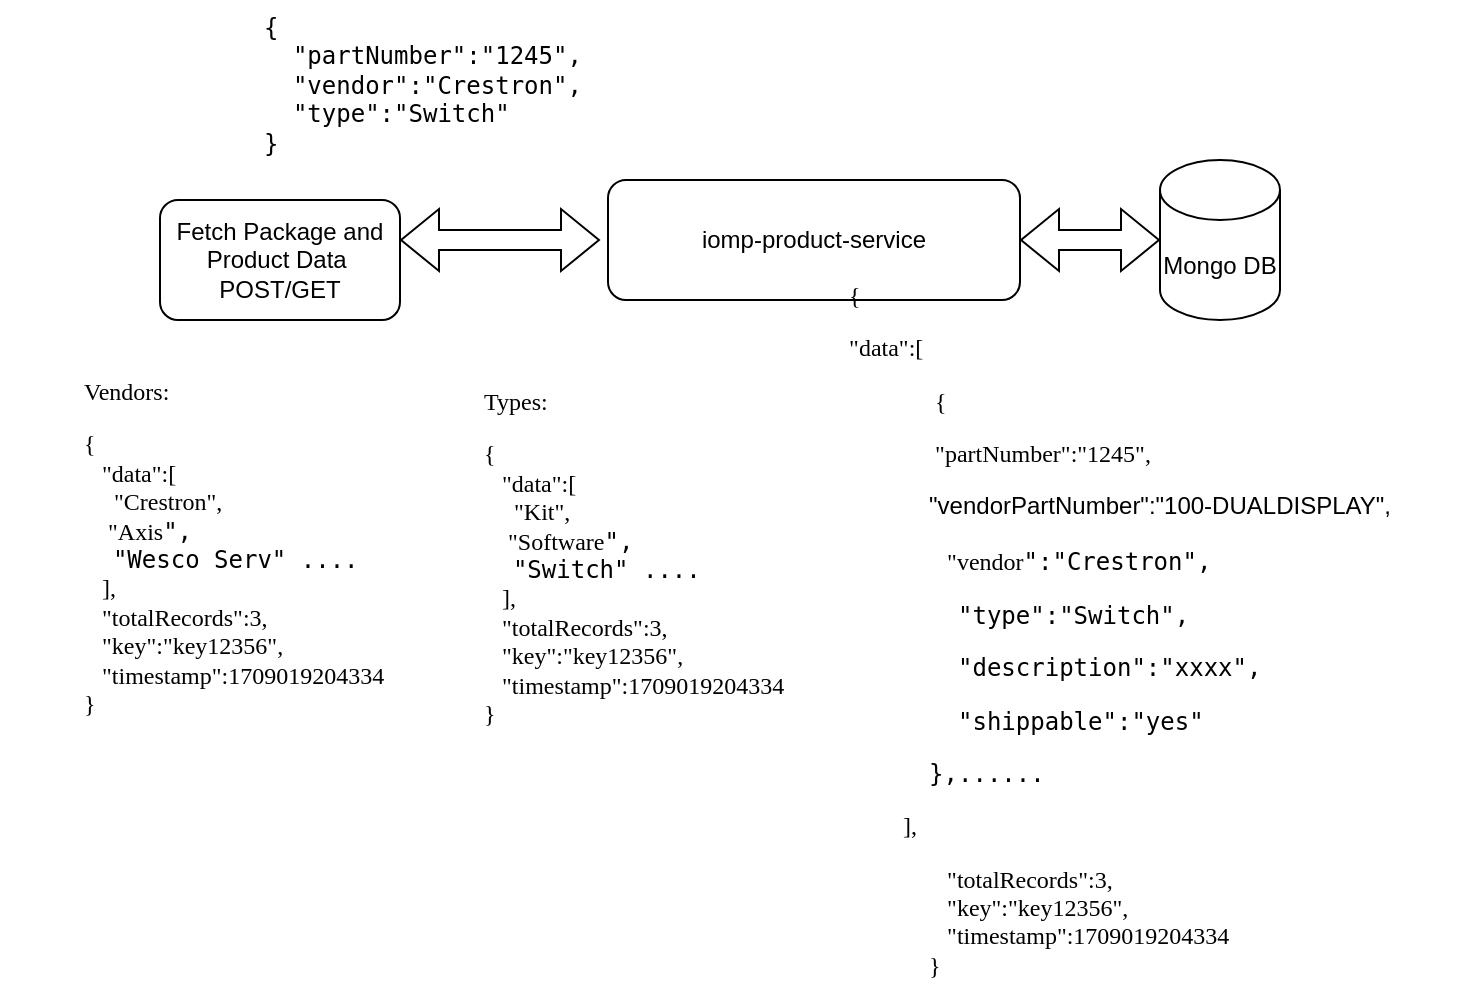 <mxfile version="24.6.3" type="github">
  <diagram name="Page-1" id="BYTXbC25DRY8ZI2Z7DPX">
    <mxGraphModel dx="1026" dy="556" grid="1" gridSize="10" guides="1" tooltips="1" connect="1" arrows="1" fold="1" page="1" pageScale="1" pageWidth="827" pageHeight="1169" math="0" shadow="0">
      <root>
        <mxCell id="0" />
        <mxCell id="1" parent="0" />
        <mxCell id="M__pvSeYkyBA2umGWvLx-5" value="Fetch Package and Product Data&amp;nbsp;&lt;div&gt;POST/GET&lt;/div&gt;" style="rounded=1;whiteSpace=wrap;html=1;" parent="1" vertex="1">
          <mxGeometry x="100" y="300" width="120" height="60" as="geometry" />
        </mxCell>
        <mxCell id="M__pvSeYkyBA2umGWvLx-6" value="" style="rounded=1;whiteSpace=wrap;html=1;" parent="1" vertex="1">
          <mxGeometry x="324" y="290" width="206" height="60" as="geometry" />
        </mxCell>
        <mxCell id="M__pvSeYkyBA2umGWvLx-7" value="iomp-product-service" style="text;html=1;align=center;verticalAlign=middle;whiteSpace=wrap;rounded=0;" parent="1" vertex="1">
          <mxGeometry x="357" y="307.5" width="140" height="25" as="geometry" />
        </mxCell>
        <mxCell id="M__pvSeYkyBA2umGWvLx-13" value="" style="shape=flexArrow;endArrow=classic;startArrow=classic;html=1;rounded=0;" parent="1" edge="1">
          <mxGeometry width="100" height="100" relative="1" as="geometry">
            <mxPoint x="220" y="320" as="sourcePoint" />
            <mxPoint x="320" y="320" as="targetPoint" />
          </mxGeometry>
        </mxCell>
        <mxCell id="M__pvSeYkyBA2umGWvLx-14" value="" style="shape=flexArrow;endArrow=classic;startArrow=classic;html=1;rounded=0;" parent="1" edge="1">
          <mxGeometry width="100" height="100" relative="1" as="geometry">
            <mxPoint x="530" y="320" as="sourcePoint" />
            <mxPoint x="600" y="320" as="targetPoint" />
          </mxGeometry>
        </mxCell>
        <mxCell id="M__pvSeYkyBA2umGWvLx-25" value="Mongo DB" style="shape=cylinder3;whiteSpace=wrap;html=1;boundedLbl=1;backgroundOutline=1;size=15;" parent="1" vertex="1">
          <mxGeometry x="600" y="280" width="60" height="80" as="geometry" />
        </mxCell>
        <mxCell id="M__pvSeYkyBA2umGWvLx-46" value="&lt;pre style=&quot;margin-top: 0px;&quot;&gt;{&lt;br&gt;  &quot;partNumber&quot;:&quot;1245&quot;,&lt;br&gt;  &quot;vendor&quot;:&quot;Crestron&quot;,&lt;br&gt;  &quot;type&quot;:&quot;Switch&quot;&lt;br&gt;}&lt;/pre&gt;" style="text;html=1;whiteSpace=wrap;overflow=hidden;rounded=0;align=left;" parent="1" vertex="1">
          <mxGeometry x="150" y="200" width="280" height="80" as="geometry" />
        </mxCell>
        <mxCell id="eWnXWsVsrv5pQYVKBkyM-1" value="&lt;pre style=&quot;margin-top: 0px;&quot;&gt;&lt;pre&gt;&lt;blockquote&gt;&lt;font face=&quot;Verdana&quot;&gt;Vendors:&lt;/font&gt;&lt;/blockquote&gt;&lt;blockquote&gt;&lt;font face=&quot;Verdana&quot;&gt;{&lt;br&gt;&lt;/font&gt;&lt;font face=&quot;Verdana&quot;&gt;   &quot;data&quot;:[&lt;br&gt;&lt;/font&gt;&lt;font face=&quot;Verdana&quot;&gt;     &quot;Crestron&quot;,&lt;br&gt;&lt;/font&gt;&lt;font face=&quot;Verdana&quot;&gt;    &quot;Axis&lt;/font&gt;&quot;,&lt;br&gt;  &quot;Wesco Serv&quot; ....&lt;br&gt;&lt;font face=&quot;Verdana&quot;&gt;   ],&lt;br&gt;&lt;/font&gt;&lt;font face=&quot;Verdana&quot;&gt;   &quot;totalRecords&quot;:3,&lt;br&gt;&lt;/font&gt;&lt;font face=&quot;Verdana&quot;&gt;   &quot;key&quot;:&quot;key12356&quot;,&lt;br&gt;&lt;/font&gt;&lt;font face=&quot;Verdana&quot;&gt;   &quot;timestamp&quot;:1709019204334&lt;br&gt;&lt;/font&gt;&lt;font face=&quot;Verdana&quot;&gt;}&lt;/font&gt;&lt;/blockquote&gt;&lt;/pre&gt;&lt;/pre&gt;" style="text;html=1;whiteSpace=wrap;overflow=hidden;rounded=0;align=left;" parent="1" vertex="1">
          <mxGeometry x="20" y="370" width="250" height="220" as="geometry" />
        </mxCell>
        <mxCell id="V74e8FULXuamF04aTMyP-1" value="&lt;pre style=&quot;margin-top: 0px;&quot;&gt;&lt;pre&gt;&lt;blockquote&gt;&lt;font face=&quot;Verdana&quot;&gt;Types:&lt;/font&gt;&lt;/blockquote&gt;&lt;blockquote&gt;&lt;font face=&quot;Verdana&quot;&gt;{&lt;br&gt;&lt;/font&gt;&lt;font face=&quot;Verdana&quot;&gt;   &quot;data&quot;:[&lt;br&gt;&lt;/font&gt;&lt;font face=&quot;Verdana&quot;&gt;     &quot;Kit&quot;,&lt;br&gt;&lt;/font&gt;&lt;font face=&quot;Verdana&quot;&gt;    &quot;Software&lt;/font&gt;&quot;,&lt;br&gt;  &quot;Switch&quot; ....&lt;br&gt;&lt;font face=&quot;Verdana&quot;&gt;   ],&lt;br&gt;&lt;/font&gt;&lt;font face=&quot;Verdana&quot;&gt;   &quot;totalRecords&quot;:3,&lt;br&gt;&lt;/font&gt;&lt;font face=&quot;Verdana&quot;&gt;   &quot;key&quot;:&quot;key12356&quot;,&lt;br&gt;&lt;/font&gt;&lt;font face=&quot;Verdana&quot;&gt;   &quot;timestamp&quot;:1709019204334&lt;br&gt;&lt;/font&gt;&lt;font face=&quot;Verdana&quot;&gt;}&lt;/font&gt;&lt;/blockquote&gt;&lt;/pre&gt;&lt;/pre&gt;" style="text;html=1;whiteSpace=wrap;overflow=hidden;rounded=0;align=left;" parent="1" vertex="1">
          <mxGeometry x="220" y="375" width="250" height="195" as="geometry" />
        </mxCell>
        <mxCell id="V74e8FULXuamF04aTMyP-2" value="&lt;pre style=&quot;text-align: left;&quot;&gt;&lt;blockquote&gt;&lt;span style=&quot;font-family: Verdana; background-color: initial; white-space: normal;&quot;&gt;{&lt;/span&gt;&lt;/blockquote&gt;&lt;blockquote&gt;&lt;font face=&quot;Verdana&quot;&gt;&quot;data&quot;:[&lt;/font&gt;&lt;/blockquote&gt;&lt;/pre&gt;&lt;blockquote style=&quot;margin: 0 0 0 40px; border: none; padding: 0px;&quot;&gt;&lt;pre style=&quot;text-align: left;&quot;&gt;&lt;blockquote&gt;&lt;font face=&quot;Verdana&quot;&gt; { &lt;/font&gt;&lt;span style=&quot;font-family: Verdana; background-color: initial; white-space: normal;&quot;&gt;&amp;nbsp; &amp;nbsp; &amp;nbsp; &amp;nbsp;&amp;nbsp;&lt;/span&gt;&lt;/blockquote&gt;&lt;blockquote&gt;&lt;span style=&quot;font-family: Verdana; background-color: initial; white-space: normal;&quot;&gt;&amp;nbsp;&quot;partNumber&quot;:&quot;1245&quot;,&lt;/span&gt;&lt;/blockquote&gt;&lt;blockquote&gt;&lt;pre style=&quot;margin: 0cm 0cm 0.0pt; font-size: 10pt; font-family: &amp;quot;Courier New&amp;quot;; background-image: initial; background-position: initial; background-size: initial; background-repeat: initial; background-attachment: initial; background-origin: initial; background-clip: initial;&quot;&gt;&lt;span style=&quot;font-size: 9pt; font-family: Verdana, sans-serif;&quot;&gt;&quot;vendorPartNumber&quot;:&quot;100-DUALDISPLAY&quot;,&lt;/span&gt;&lt;span style=&quot;font-size: 9pt;&quot;&gt;&lt;/span&gt;&lt;/pre&gt;&lt;/blockquote&gt;&lt;/pre&gt;&lt;pre style=&quot;text-align: left;&quot;&gt;&lt;blockquote&gt;&lt;font face=&quot;Verdana&quot;&gt;   &quot;vendor&lt;/font&gt;&quot;:&quot;Crestron&quot;,&lt;/blockquote&gt;&lt;/pre&gt;&lt;pre style=&quot;text-align: left;&quot;&gt;&lt;blockquote&gt;  &quot;type&quot;:&quot;Switch&quot;,&lt;/blockquote&gt;&lt;/pre&gt;&lt;pre style=&quot;text-align: left;&quot;&gt;&lt;blockquote&gt;  &quot;description&quot;:&quot;xxxx&quot;,&lt;/blockquote&gt;&lt;/pre&gt;&lt;pre style=&quot;text-align: left;&quot;&gt;&lt;blockquote&gt;  &quot;shippable&quot;:&quot;yes&quot;&lt;/blockquote&gt;&lt;/pre&gt;&lt;pre style=&quot;text-align: left;&quot;&gt;&lt;blockquote&gt;},......&lt;/blockquote&gt;&lt;/pre&gt;&lt;/blockquote&gt;&lt;pre style=&quot;text-align: left;&quot;&gt;&lt;blockquote&gt;&lt;font face=&quot;Verdana&quot;&gt;         ],&lt;br&gt;&lt;/font&gt;&lt;blockquote&gt;&lt;font face=&quot;Verdana&quot;&gt;   &quot;totalRecords&quot;:3,&lt;br&gt;&lt;/font&gt;&lt;font face=&quot;Verdana&quot;&gt;   &quot;key&quot;:&quot;key12356&quot;,&lt;br&gt;&lt;/font&gt;&lt;font face=&quot;Verdana&quot;&gt;   &quot;timestamp&quot;:1709019204334&lt;br&gt;&lt;/font&gt;&lt;font face=&quot;Verdana&quot;&gt;}&lt;/font&gt;&lt;/blockquote&gt;&lt;/blockquote&gt;&lt;/pre&gt;" style="text;html=1;align=center;verticalAlign=middle;whiteSpace=wrap;rounded=0;" parent="1" vertex="1">
          <mxGeometry x="460" y="420" width="240" height="190" as="geometry" />
        </mxCell>
      </root>
    </mxGraphModel>
  </diagram>
</mxfile>
